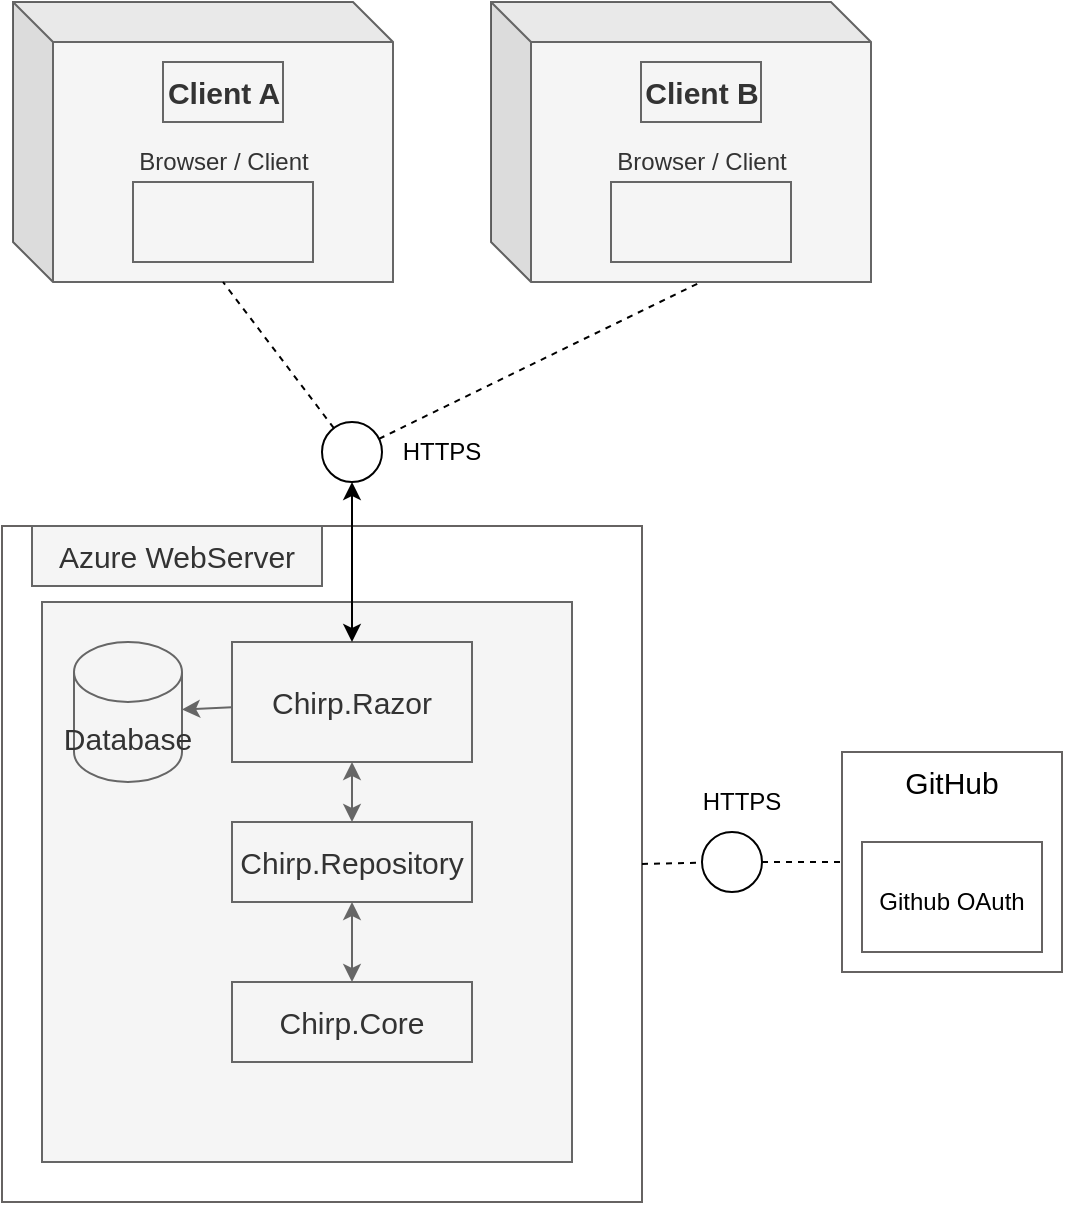 <mxfile>
    <diagram name="Side-1" id="IWg5VtYY-WumohaT8jRS">
        <mxGraphModel dx="426" dy="679" grid="1" gridSize="10" guides="1" tooltips="1" connect="1" arrows="1" fold="1" page="1" pageScale="1" pageWidth="827" pageHeight="1169" math="0" shadow="0">
            <root>
                <mxCell id="0"/>
                <mxCell id="1" parent="0"/>
                <mxCell id="30" value="Browser / Client" style="shape=cube;whiteSpace=wrap;html=1;boundedLbl=1;backgroundOutline=1;darkOpacity=0.05;darkOpacity2=0.1;fontColor=#333333;fillColor=#f5f5f5;strokeColor=#666666;" parent="1" vertex="1">
                    <mxGeometry x="205.5" y="230" width="190" height="140" as="geometry"/>
                </mxCell>
                <mxCell id="31" value="" style="rounded=0;whiteSpace=wrap;html=1;fontColor=#333333;fillColor=#f5f5f5;strokeColor=#666666;" parent="1" vertex="1">
                    <mxGeometry x="265.5" y="320" width="90" height="40" as="geometry"/>
                </mxCell>
                <mxCell id="32" value="&lt;font style=&quot;font-size: 15px;&quot;&gt;Client A&lt;/font&gt;" style="text;html=1;strokeColor=#666666;fillColor=#f5f5f5;align=center;verticalAlign=middle;whiteSpace=wrap;rounded=0;fontStyle=1;fontSize=16;fontColor=#333333;" parent="1" vertex="1">
                    <mxGeometry x="280.5" y="260" width="60" height="30" as="geometry"/>
                </mxCell>
                <mxCell id="33" value="Browser / Client" style="shape=cube;whiteSpace=wrap;html=1;boundedLbl=1;backgroundOutline=1;darkOpacity=0.05;darkOpacity2=0.1;fontColor=#333333;fillColor=#f5f5f5;strokeColor=#666666;" parent="1" vertex="1">
                    <mxGeometry x="444.5" y="230" width="190" height="140" as="geometry"/>
                </mxCell>
                <mxCell id="34" value="" style="rounded=0;whiteSpace=wrap;html=1;fontColor=#333333;fillColor=#f5f5f5;strokeColor=#666666;" parent="1" vertex="1">
                    <mxGeometry x="504.5" y="320" width="90" height="40" as="geometry"/>
                </mxCell>
                <mxCell id="35" value="&lt;span style=&quot;font-size: 15px;&quot;&gt;Client B&lt;/span&gt;" style="text;html=1;strokeColor=#666666;fillColor=#f5f5f5;align=center;verticalAlign=middle;whiteSpace=wrap;rounded=0;fontStyle=1;fontSize=16;fontColor=#333333;" parent="1" vertex="1">
                    <mxGeometry x="519.5" y="260" width="60" height="30" as="geometry"/>
                </mxCell>
                <mxCell id="37" value="" style="ellipse;whiteSpace=wrap;html=1;aspect=fixed;fontSize=15;" parent="1" vertex="1">
                    <mxGeometry x="360" y="440" width="30" height="30" as="geometry"/>
                </mxCell>
                <mxCell id="38" value="" style="endArrow=none;dashed=1;html=1;fontSize=15;entryX=0;entryY=0;entryDx=105;entryDy=140;entryPerimeter=0;fontColor=#542b2b;strokeColor=#000000;" parent="1" source="37" target="33" edge="1">
                    <mxGeometry width="50" height="50" relative="1" as="geometry">
                        <mxPoint x="420" y="270" as="sourcePoint"/>
                        <mxPoint x="470" y="220" as="targetPoint"/>
                    </mxGeometry>
                </mxCell>
                <mxCell id="39" value="" style="endArrow=none;dashed=1;html=1;fontSize=15;entryX=0;entryY=0;entryDx=105;entryDy=140;entryPerimeter=0;fontColor=#542b2b;strokeColor=#000000;" parent="1" source="37" target="30" edge="1">
                    <mxGeometry width="50" height="50" relative="1" as="geometry">
                        <mxPoint x="393.624" y="452.727" as="sourcePoint"/>
                        <mxPoint x="515" y="280" as="targetPoint"/>
                    </mxGeometry>
                </mxCell>
                <mxCell id="40" value="" style="rounded=0;whiteSpace=wrap;html=1;fontSize=15;fillColor=none;fontColor=#333333;strokeColor=#666362;" parent="1" vertex="1">
                    <mxGeometry x="200" y="492" width="320" height="338" as="geometry"/>
                </mxCell>
                <mxCell id="41" value="" style="rounded=0;whiteSpace=wrap;html=1;fontSize=15;fillColor=#f5f5f5;fontColor=#333333;strokeColor=#666666;" parent="1" vertex="1">
                    <mxGeometry x="220" y="530" width="265" height="280" as="geometry"/>
                </mxCell>
                <mxCell id="42" value="Azure WebServer" style="text;html=1;strokeColor=#666666;fillColor=#f5f5f5;align=center;verticalAlign=middle;whiteSpace=wrap;rounded=0;fontSize=15;fontColor=#333333;" parent="1" vertex="1">
                    <mxGeometry x="215" y="492" width="145" height="30" as="geometry"/>
                </mxCell>
                <mxCell id="43" value="" style="edgeStyle=none;html=1;fontSize=15;fontColor=#542b2b;fillColor=#f5f5f5;strokeColor=#666666;" parent="1" source="45" target="49" edge="1">
                    <mxGeometry relative="1" as="geometry"/>
                </mxCell>
                <mxCell id="44" style="edgeStyle=none;html=1;exitX=0.5;exitY=1;exitDx=0;exitDy=0;entryX=0.5;entryY=0;entryDx=0;entryDy=0;fontSize=15;startArrow=classic;startFill=1;fontColor=#542b2b;fillColor=#f5f5f5;strokeColor=#666666;" parent="1" source="45" target="47" edge="1">
                    <mxGeometry relative="1" as="geometry"/>
                </mxCell>
                <mxCell id="45" value="Chirp.Razor" style="rounded=0;whiteSpace=wrap;html=1;fontSize=15;fontColor=#333333;fillColor=#f5f5f5;strokeColor=#666666;" parent="1" vertex="1">
                    <mxGeometry x="315" y="550" width="120" height="60" as="geometry"/>
                </mxCell>
                <mxCell id="46" style="edgeStyle=none;html=1;exitX=0.5;exitY=1;exitDx=0;exitDy=0;entryX=0.5;entryY=0;entryDx=0;entryDy=0;fontSize=15;startArrow=classic;startFill=1;fontColor=#542b2b;fillColor=#f5f5f5;strokeColor=#666666;" parent="1" source="47" target="48" edge="1">
                    <mxGeometry relative="1" as="geometry"/>
                </mxCell>
                <mxCell id="47" value="Chirp.Repository" style="rounded=0;whiteSpace=wrap;html=1;fontSize=15;fontColor=#333333;fillColor=#f5f5f5;strokeColor=#666666;" parent="1" vertex="1">
                    <mxGeometry x="315" y="640" width="120" height="40" as="geometry"/>
                </mxCell>
                <mxCell id="48" value="Chirp.Core" style="rounded=0;whiteSpace=wrap;html=1;fontSize=15;fontColor=#333333;fillColor=#f5f5f5;strokeColor=#666666;" parent="1" vertex="1">
                    <mxGeometry x="315" y="720" width="120" height="40" as="geometry"/>
                </mxCell>
                <mxCell id="49" value="Database" style="shape=cylinder3;whiteSpace=wrap;html=1;boundedLbl=1;backgroundOutline=1;size=15;fontSize=15;fontColor=#333333;fillColor=#f5f5f5;strokeColor=#666666;" parent="1" vertex="1">
                    <mxGeometry x="236" y="550" width="54" height="70" as="geometry"/>
                </mxCell>
                <mxCell id="50" value="" style="endArrow=none;dashed=1;html=1;strokeColor=#000000;fontSize=15;fontColor=#542b2b;exitX=1;exitY=0.5;exitDx=0;exitDy=0;startArrow=none;" parent="1" source="53" target="51" edge="1">
                    <mxGeometry width="50" height="50" relative="1" as="geometry">
                        <mxPoint x="460" y="520" as="sourcePoint"/>
                        <mxPoint x="620" y="661" as="targetPoint"/>
                    </mxGeometry>
                </mxCell>
                <mxCell id="51" value="" style="whiteSpace=wrap;html=1;aspect=fixed;strokeColor=#666362;fontSize=15;fontColor=#542b2b;fillColor=none;" parent="1" vertex="1">
                    <mxGeometry x="620" y="605" width="110" height="110" as="geometry"/>
                </mxCell>
                <mxCell id="52" value="" style="endArrow=none;dashed=1;html=1;strokeColor=#000000;fontSize=15;fontColor=#542b2b;exitX=1;exitY=0.5;exitDx=0;exitDy=0;" parent="1" source="40" target="53" edge="1">
                    <mxGeometry width="50" height="50" relative="1" as="geometry">
                        <mxPoint x="520" y="661" as="sourcePoint"/>
                        <mxPoint x="620.0" y="661" as="targetPoint"/>
                    </mxGeometry>
                </mxCell>
                <mxCell id="53" value="" style="ellipse;whiteSpace=wrap;html=1;aspect=fixed;fontSize=15;labelBackgroundColor=none;" parent="1" vertex="1">
                    <mxGeometry x="550" y="645" width="30" height="30" as="geometry"/>
                </mxCell>
                <mxCell id="54" value="GitHub" style="text;html=1;strokeColor=none;fillColor=none;align=center;verticalAlign=middle;whiteSpace=wrap;rounded=0;fontSize=15;fontColor=#000000;" parent="1" vertex="1">
                    <mxGeometry x="645" y="605" width="60" height="30" as="geometry"/>
                </mxCell>
                <mxCell id="55" value="&lt;font style=&quot;font-size: 12px;&quot;&gt;Github OAuth&lt;/font&gt;" style="rounded=0;whiteSpace=wrap;html=1;strokeColor=#666362;fontSize=15;fontColor=#000000;fillColor=none;" parent="1" vertex="1">
                    <mxGeometry x="630" y="650" width="90" height="55" as="geometry"/>
                </mxCell>
                <mxCell id="56" value="HTTPS" style="text;html=1;strokeColor=none;fillColor=none;align=center;verticalAlign=middle;whiteSpace=wrap;rounded=0;fontSize=12;fontColor=#000000;" parent="1" vertex="1">
                    <mxGeometry x="540" y="615" width="60" height="30" as="geometry"/>
                </mxCell>
                <mxCell id="57" value="HTTPS" style="text;html=1;strokeColor=none;fillColor=none;align=center;verticalAlign=middle;whiteSpace=wrap;rounded=0;fontSize=12;fontColor=#000000;" parent="1" vertex="1">
                    <mxGeometry x="390" y="440" width="60" height="30" as="geometry"/>
                </mxCell>
                <mxCell id="36" style="edgeStyle=none;html=1;fontSize=15;startArrow=classic;startFill=1;fontColor=#542b2b;strokeColor=#000000;" parent="1" source="37" edge="1">
                    <mxGeometry relative="1" as="geometry">
                        <mxPoint x="375" y="550" as="targetPoint"/>
                    </mxGeometry>
                </mxCell>
            </root>
        </mxGraphModel>
    </diagram>
</mxfile>
